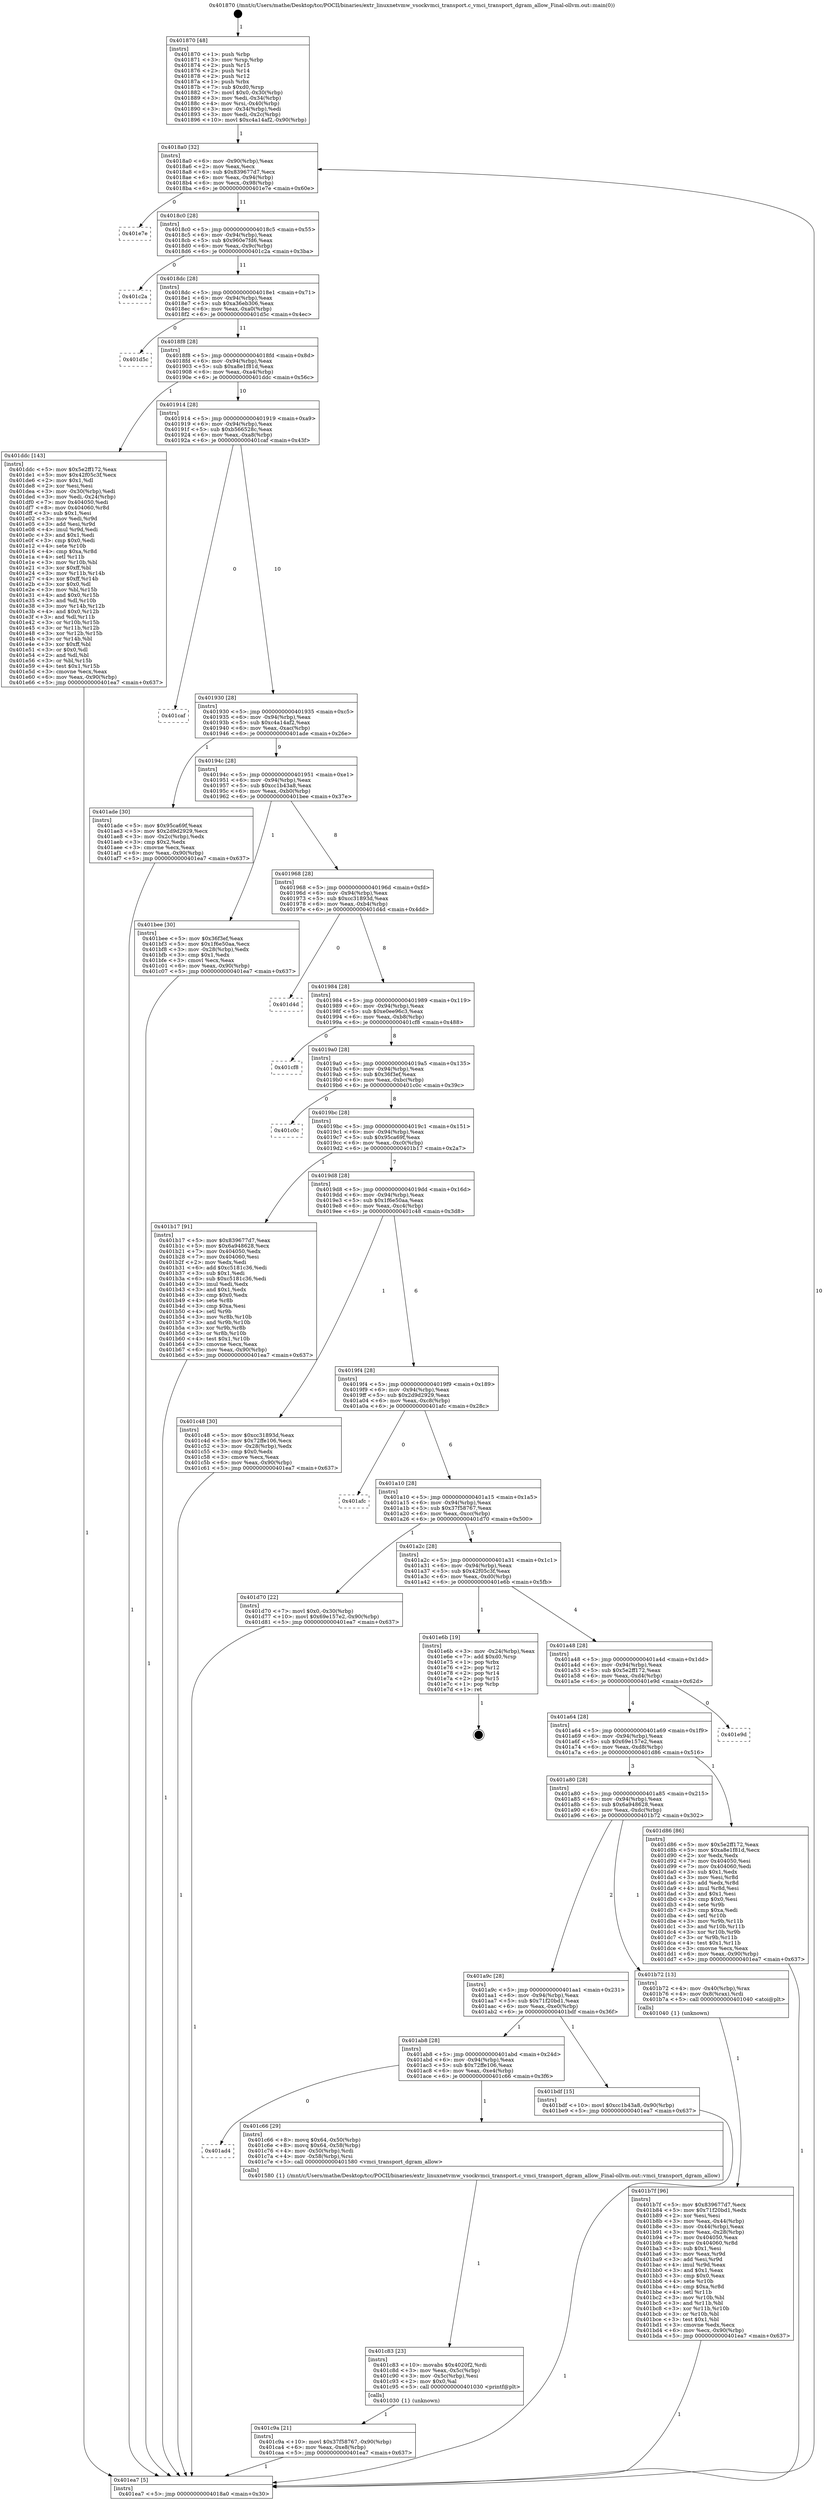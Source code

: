 digraph "0x401870" {
  label = "0x401870 (/mnt/c/Users/mathe/Desktop/tcc/POCII/binaries/extr_linuxnetvmw_vsockvmci_transport.c_vmci_transport_dgram_allow_Final-ollvm.out::main(0))"
  labelloc = "t"
  node[shape=record]

  Entry [label="",width=0.3,height=0.3,shape=circle,fillcolor=black,style=filled]
  "0x4018a0" [label="{
     0x4018a0 [32]\l
     | [instrs]\l
     &nbsp;&nbsp;0x4018a0 \<+6\>: mov -0x90(%rbp),%eax\l
     &nbsp;&nbsp;0x4018a6 \<+2\>: mov %eax,%ecx\l
     &nbsp;&nbsp;0x4018a8 \<+6\>: sub $0x839677d7,%ecx\l
     &nbsp;&nbsp;0x4018ae \<+6\>: mov %eax,-0x94(%rbp)\l
     &nbsp;&nbsp;0x4018b4 \<+6\>: mov %ecx,-0x98(%rbp)\l
     &nbsp;&nbsp;0x4018ba \<+6\>: je 0000000000401e7e \<main+0x60e\>\l
  }"]
  "0x401e7e" [label="{
     0x401e7e\l
  }", style=dashed]
  "0x4018c0" [label="{
     0x4018c0 [28]\l
     | [instrs]\l
     &nbsp;&nbsp;0x4018c0 \<+5\>: jmp 00000000004018c5 \<main+0x55\>\l
     &nbsp;&nbsp;0x4018c5 \<+6\>: mov -0x94(%rbp),%eax\l
     &nbsp;&nbsp;0x4018cb \<+5\>: sub $0x960e7fd6,%eax\l
     &nbsp;&nbsp;0x4018d0 \<+6\>: mov %eax,-0x9c(%rbp)\l
     &nbsp;&nbsp;0x4018d6 \<+6\>: je 0000000000401c2a \<main+0x3ba\>\l
  }"]
  Exit [label="",width=0.3,height=0.3,shape=circle,fillcolor=black,style=filled,peripheries=2]
  "0x401c2a" [label="{
     0x401c2a\l
  }", style=dashed]
  "0x4018dc" [label="{
     0x4018dc [28]\l
     | [instrs]\l
     &nbsp;&nbsp;0x4018dc \<+5\>: jmp 00000000004018e1 \<main+0x71\>\l
     &nbsp;&nbsp;0x4018e1 \<+6\>: mov -0x94(%rbp),%eax\l
     &nbsp;&nbsp;0x4018e7 \<+5\>: sub $0xa36eb306,%eax\l
     &nbsp;&nbsp;0x4018ec \<+6\>: mov %eax,-0xa0(%rbp)\l
     &nbsp;&nbsp;0x4018f2 \<+6\>: je 0000000000401d5c \<main+0x4ec\>\l
  }"]
  "0x401c9a" [label="{
     0x401c9a [21]\l
     | [instrs]\l
     &nbsp;&nbsp;0x401c9a \<+10\>: movl $0x37f58767,-0x90(%rbp)\l
     &nbsp;&nbsp;0x401ca4 \<+6\>: mov %eax,-0xe8(%rbp)\l
     &nbsp;&nbsp;0x401caa \<+5\>: jmp 0000000000401ea7 \<main+0x637\>\l
  }"]
  "0x401d5c" [label="{
     0x401d5c\l
  }", style=dashed]
  "0x4018f8" [label="{
     0x4018f8 [28]\l
     | [instrs]\l
     &nbsp;&nbsp;0x4018f8 \<+5\>: jmp 00000000004018fd \<main+0x8d\>\l
     &nbsp;&nbsp;0x4018fd \<+6\>: mov -0x94(%rbp),%eax\l
     &nbsp;&nbsp;0x401903 \<+5\>: sub $0xa8e1f81d,%eax\l
     &nbsp;&nbsp;0x401908 \<+6\>: mov %eax,-0xa4(%rbp)\l
     &nbsp;&nbsp;0x40190e \<+6\>: je 0000000000401ddc \<main+0x56c\>\l
  }"]
  "0x401c83" [label="{
     0x401c83 [23]\l
     | [instrs]\l
     &nbsp;&nbsp;0x401c83 \<+10\>: movabs $0x4020f2,%rdi\l
     &nbsp;&nbsp;0x401c8d \<+3\>: mov %eax,-0x5c(%rbp)\l
     &nbsp;&nbsp;0x401c90 \<+3\>: mov -0x5c(%rbp),%esi\l
     &nbsp;&nbsp;0x401c93 \<+2\>: mov $0x0,%al\l
     &nbsp;&nbsp;0x401c95 \<+5\>: call 0000000000401030 \<printf@plt\>\l
     | [calls]\l
     &nbsp;&nbsp;0x401030 \{1\} (unknown)\l
  }"]
  "0x401ddc" [label="{
     0x401ddc [143]\l
     | [instrs]\l
     &nbsp;&nbsp;0x401ddc \<+5\>: mov $0x5e2ff172,%eax\l
     &nbsp;&nbsp;0x401de1 \<+5\>: mov $0x42f05c3f,%ecx\l
     &nbsp;&nbsp;0x401de6 \<+2\>: mov $0x1,%dl\l
     &nbsp;&nbsp;0x401de8 \<+2\>: xor %esi,%esi\l
     &nbsp;&nbsp;0x401dea \<+3\>: mov -0x30(%rbp),%edi\l
     &nbsp;&nbsp;0x401ded \<+3\>: mov %edi,-0x24(%rbp)\l
     &nbsp;&nbsp;0x401df0 \<+7\>: mov 0x404050,%edi\l
     &nbsp;&nbsp;0x401df7 \<+8\>: mov 0x404060,%r8d\l
     &nbsp;&nbsp;0x401dff \<+3\>: sub $0x1,%esi\l
     &nbsp;&nbsp;0x401e02 \<+3\>: mov %edi,%r9d\l
     &nbsp;&nbsp;0x401e05 \<+3\>: add %esi,%r9d\l
     &nbsp;&nbsp;0x401e08 \<+4\>: imul %r9d,%edi\l
     &nbsp;&nbsp;0x401e0c \<+3\>: and $0x1,%edi\l
     &nbsp;&nbsp;0x401e0f \<+3\>: cmp $0x0,%edi\l
     &nbsp;&nbsp;0x401e12 \<+4\>: sete %r10b\l
     &nbsp;&nbsp;0x401e16 \<+4\>: cmp $0xa,%r8d\l
     &nbsp;&nbsp;0x401e1a \<+4\>: setl %r11b\l
     &nbsp;&nbsp;0x401e1e \<+3\>: mov %r10b,%bl\l
     &nbsp;&nbsp;0x401e21 \<+3\>: xor $0xff,%bl\l
     &nbsp;&nbsp;0x401e24 \<+3\>: mov %r11b,%r14b\l
     &nbsp;&nbsp;0x401e27 \<+4\>: xor $0xff,%r14b\l
     &nbsp;&nbsp;0x401e2b \<+3\>: xor $0x0,%dl\l
     &nbsp;&nbsp;0x401e2e \<+3\>: mov %bl,%r15b\l
     &nbsp;&nbsp;0x401e31 \<+4\>: and $0x0,%r15b\l
     &nbsp;&nbsp;0x401e35 \<+3\>: and %dl,%r10b\l
     &nbsp;&nbsp;0x401e38 \<+3\>: mov %r14b,%r12b\l
     &nbsp;&nbsp;0x401e3b \<+4\>: and $0x0,%r12b\l
     &nbsp;&nbsp;0x401e3f \<+3\>: and %dl,%r11b\l
     &nbsp;&nbsp;0x401e42 \<+3\>: or %r10b,%r15b\l
     &nbsp;&nbsp;0x401e45 \<+3\>: or %r11b,%r12b\l
     &nbsp;&nbsp;0x401e48 \<+3\>: xor %r12b,%r15b\l
     &nbsp;&nbsp;0x401e4b \<+3\>: or %r14b,%bl\l
     &nbsp;&nbsp;0x401e4e \<+3\>: xor $0xff,%bl\l
     &nbsp;&nbsp;0x401e51 \<+3\>: or $0x0,%dl\l
     &nbsp;&nbsp;0x401e54 \<+2\>: and %dl,%bl\l
     &nbsp;&nbsp;0x401e56 \<+3\>: or %bl,%r15b\l
     &nbsp;&nbsp;0x401e59 \<+4\>: test $0x1,%r15b\l
     &nbsp;&nbsp;0x401e5d \<+3\>: cmovne %ecx,%eax\l
     &nbsp;&nbsp;0x401e60 \<+6\>: mov %eax,-0x90(%rbp)\l
     &nbsp;&nbsp;0x401e66 \<+5\>: jmp 0000000000401ea7 \<main+0x637\>\l
  }"]
  "0x401914" [label="{
     0x401914 [28]\l
     | [instrs]\l
     &nbsp;&nbsp;0x401914 \<+5\>: jmp 0000000000401919 \<main+0xa9\>\l
     &nbsp;&nbsp;0x401919 \<+6\>: mov -0x94(%rbp),%eax\l
     &nbsp;&nbsp;0x40191f \<+5\>: sub $0xb566528c,%eax\l
     &nbsp;&nbsp;0x401924 \<+6\>: mov %eax,-0xa8(%rbp)\l
     &nbsp;&nbsp;0x40192a \<+6\>: je 0000000000401caf \<main+0x43f\>\l
  }"]
  "0x401ad4" [label="{
     0x401ad4\l
  }", style=dashed]
  "0x401caf" [label="{
     0x401caf\l
  }", style=dashed]
  "0x401930" [label="{
     0x401930 [28]\l
     | [instrs]\l
     &nbsp;&nbsp;0x401930 \<+5\>: jmp 0000000000401935 \<main+0xc5\>\l
     &nbsp;&nbsp;0x401935 \<+6\>: mov -0x94(%rbp),%eax\l
     &nbsp;&nbsp;0x40193b \<+5\>: sub $0xc4a14af2,%eax\l
     &nbsp;&nbsp;0x401940 \<+6\>: mov %eax,-0xac(%rbp)\l
     &nbsp;&nbsp;0x401946 \<+6\>: je 0000000000401ade \<main+0x26e\>\l
  }"]
  "0x401c66" [label="{
     0x401c66 [29]\l
     | [instrs]\l
     &nbsp;&nbsp;0x401c66 \<+8\>: movq $0x64,-0x50(%rbp)\l
     &nbsp;&nbsp;0x401c6e \<+8\>: movq $0x64,-0x58(%rbp)\l
     &nbsp;&nbsp;0x401c76 \<+4\>: mov -0x50(%rbp),%rdi\l
     &nbsp;&nbsp;0x401c7a \<+4\>: mov -0x58(%rbp),%rsi\l
     &nbsp;&nbsp;0x401c7e \<+5\>: call 0000000000401580 \<vmci_transport_dgram_allow\>\l
     | [calls]\l
     &nbsp;&nbsp;0x401580 \{1\} (/mnt/c/Users/mathe/Desktop/tcc/POCII/binaries/extr_linuxnetvmw_vsockvmci_transport.c_vmci_transport_dgram_allow_Final-ollvm.out::vmci_transport_dgram_allow)\l
  }"]
  "0x401ade" [label="{
     0x401ade [30]\l
     | [instrs]\l
     &nbsp;&nbsp;0x401ade \<+5\>: mov $0x95ca69f,%eax\l
     &nbsp;&nbsp;0x401ae3 \<+5\>: mov $0x2d9d2929,%ecx\l
     &nbsp;&nbsp;0x401ae8 \<+3\>: mov -0x2c(%rbp),%edx\l
     &nbsp;&nbsp;0x401aeb \<+3\>: cmp $0x2,%edx\l
     &nbsp;&nbsp;0x401aee \<+3\>: cmovne %ecx,%eax\l
     &nbsp;&nbsp;0x401af1 \<+6\>: mov %eax,-0x90(%rbp)\l
     &nbsp;&nbsp;0x401af7 \<+5\>: jmp 0000000000401ea7 \<main+0x637\>\l
  }"]
  "0x40194c" [label="{
     0x40194c [28]\l
     | [instrs]\l
     &nbsp;&nbsp;0x40194c \<+5\>: jmp 0000000000401951 \<main+0xe1\>\l
     &nbsp;&nbsp;0x401951 \<+6\>: mov -0x94(%rbp),%eax\l
     &nbsp;&nbsp;0x401957 \<+5\>: sub $0xcc1b43a8,%eax\l
     &nbsp;&nbsp;0x40195c \<+6\>: mov %eax,-0xb0(%rbp)\l
     &nbsp;&nbsp;0x401962 \<+6\>: je 0000000000401bee \<main+0x37e\>\l
  }"]
  "0x401ea7" [label="{
     0x401ea7 [5]\l
     | [instrs]\l
     &nbsp;&nbsp;0x401ea7 \<+5\>: jmp 00000000004018a0 \<main+0x30\>\l
  }"]
  "0x401870" [label="{
     0x401870 [48]\l
     | [instrs]\l
     &nbsp;&nbsp;0x401870 \<+1\>: push %rbp\l
     &nbsp;&nbsp;0x401871 \<+3\>: mov %rsp,%rbp\l
     &nbsp;&nbsp;0x401874 \<+2\>: push %r15\l
     &nbsp;&nbsp;0x401876 \<+2\>: push %r14\l
     &nbsp;&nbsp;0x401878 \<+2\>: push %r12\l
     &nbsp;&nbsp;0x40187a \<+1\>: push %rbx\l
     &nbsp;&nbsp;0x40187b \<+7\>: sub $0xd0,%rsp\l
     &nbsp;&nbsp;0x401882 \<+7\>: movl $0x0,-0x30(%rbp)\l
     &nbsp;&nbsp;0x401889 \<+3\>: mov %edi,-0x34(%rbp)\l
     &nbsp;&nbsp;0x40188c \<+4\>: mov %rsi,-0x40(%rbp)\l
     &nbsp;&nbsp;0x401890 \<+3\>: mov -0x34(%rbp),%edi\l
     &nbsp;&nbsp;0x401893 \<+3\>: mov %edi,-0x2c(%rbp)\l
     &nbsp;&nbsp;0x401896 \<+10\>: movl $0xc4a14af2,-0x90(%rbp)\l
  }"]
  "0x401ab8" [label="{
     0x401ab8 [28]\l
     | [instrs]\l
     &nbsp;&nbsp;0x401ab8 \<+5\>: jmp 0000000000401abd \<main+0x24d\>\l
     &nbsp;&nbsp;0x401abd \<+6\>: mov -0x94(%rbp),%eax\l
     &nbsp;&nbsp;0x401ac3 \<+5\>: sub $0x72ffe106,%eax\l
     &nbsp;&nbsp;0x401ac8 \<+6\>: mov %eax,-0xe4(%rbp)\l
     &nbsp;&nbsp;0x401ace \<+6\>: je 0000000000401c66 \<main+0x3f6\>\l
  }"]
  "0x401bee" [label="{
     0x401bee [30]\l
     | [instrs]\l
     &nbsp;&nbsp;0x401bee \<+5\>: mov $0x36f3ef,%eax\l
     &nbsp;&nbsp;0x401bf3 \<+5\>: mov $0x1f6e50aa,%ecx\l
     &nbsp;&nbsp;0x401bf8 \<+3\>: mov -0x28(%rbp),%edx\l
     &nbsp;&nbsp;0x401bfb \<+3\>: cmp $0x1,%edx\l
     &nbsp;&nbsp;0x401bfe \<+3\>: cmovl %ecx,%eax\l
     &nbsp;&nbsp;0x401c01 \<+6\>: mov %eax,-0x90(%rbp)\l
     &nbsp;&nbsp;0x401c07 \<+5\>: jmp 0000000000401ea7 \<main+0x637\>\l
  }"]
  "0x401968" [label="{
     0x401968 [28]\l
     | [instrs]\l
     &nbsp;&nbsp;0x401968 \<+5\>: jmp 000000000040196d \<main+0xfd\>\l
     &nbsp;&nbsp;0x40196d \<+6\>: mov -0x94(%rbp),%eax\l
     &nbsp;&nbsp;0x401973 \<+5\>: sub $0xcc31893d,%eax\l
     &nbsp;&nbsp;0x401978 \<+6\>: mov %eax,-0xb4(%rbp)\l
     &nbsp;&nbsp;0x40197e \<+6\>: je 0000000000401d4d \<main+0x4dd\>\l
  }"]
  "0x401bdf" [label="{
     0x401bdf [15]\l
     | [instrs]\l
     &nbsp;&nbsp;0x401bdf \<+10\>: movl $0xcc1b43a8,-0x90(%rbp)\l
     &nbsp;&nbsp;0x401be9 \<+5\>: jmp 0000000000401ea7 \<main+0x637\>\l
  }"]
  "0x401d4d" [label="{
     0x401d4d\l
  }", style=dashed]
  "0x401984" [label="{
     0x401984 [28]\l
     | [instrs]\l
     &nbsp;&nbsp;0x401984 \<+5\>: jmp 0000000000401989 \<main+0x119\>\l
     &nbsp;&nbsp;0x401989 \<+6\>: mov -0x94(%rbp),%eax\l
     &nbsp;&nbsp;0x40198f \<+5\>: sub $0xe0ee96c3,%eax\l
     &nbsp;&nbsp;0x401994 \<+6\>: mov %eax,-0xb8(%rbp)\l
     &nbsp;&nbsp;0x40199a \<+6\>: je 0000000000401cf8 \<main+0x488\>\l
  }"]
  "0x401b7f" [label="{
     0x401b7f [96]\l
     | [instrs]\l
     &nbsp;&nbsp;0x401b7f \<+5\>: mov $0x839677d7,%ecx\l
     &nbsp;&nbsp;0x401b84 \<+5\>: mov $0x71f20bd1,%edx\l
     &nbsp;&nbsp;0x401b89 \<+2\>: xor %esi,%esi\l
     &nbsp;&nbsp;0x401b8b \<+3\>: mov %eax,-0x44(%rbp)\l
     &nbsp;&nbsp;0x401b8e \<+3\>: mov -0x44(%rbp),%eax\l
     &nbsp;&nbsp;0x401b91 \<+3\>: mov %eax,-0x28(%rbp)\l
     &nbsp;&nbsp;0x401b94 \<+7\>: mov 0x404050,%eax\l
     &nbsp;&nbsp;0x401b9b \<+8\>: mov 0x404060,%r8d\l
     &nbsp;&nbsp;0x401ba3 \<+3\>: sub $0x1,%esi\l
     &nbsp;&nbsp;0x401ba6 \<+3\>: mov %eax,%r9d\l
     &nbsp;&nbsp;0x401ba9 \<+3\>: add %esi,%r9d\l
     &nbsp;&nbsp;0x401bac \<+4\>: imul %r9d,%eax\l
     &nbsp;&nbsp;0x401bb0 \<+3\>: and $0x1,%eax\l
     &nbsp;&nbsp;0x401bb3 \<+3\>: cmp $0x0,%eax\l
     &nbsp;&nbsp;0x401bb6 \<+4\>: sete %r10b\l
     &nbsp;&nbsp;0x401bba \<+4\>: cmp $0xa,%r8d\l
     &nbsp;&nbsp;0x401bbe \<+4\>: setl %r11b\l
     &nbsp;&nbsp;0x401bc2 \<+3\>: mov %r10b,%bl\l
     &nbsp;&nbsp;0x401bc5 \<+3\>: and %r11b,%bl\l
     &nbsp;&nbsp;0x401bc8 \<+3\>: xor %r11b,%r10b\l
     &nbsp;&nbsp;0x401bcb \<+3\>: or %r10b,%bl\l
     &nbsp;&nbsp;0x401bce \<+3\>: test $0x1,%bl\l
     &nbsp;&nbsp;0x401bd1 \<+3\>: cmovne %edx,%ecx\l
     &nbsp;&nbsp;0x401bd4 \<+6\>: mov %ecx,-0x90(%rbp)\l
     &nbsp;&nbsp;0x401bda \<+5\>: jmp 0000000000401ea7 \<main+0x637\>\l
  }"]
  "0x401cf8" [label="{
     0x401cf8\l
  }", style=dashed]
  "0x4019a0" [label="{
     0x4019a0 [28]\l
     | [instrs]\l
     &nbsp;&nbsp;0x4019a0 \<+5\>: jmp 00000000004019a5 \<main+0x135\>\l
     &nbsp;&nbsp;0x4019a5 \<+6\>: mov -0x94(%rbp),%eax\l
     &nbsp;&nbsp;0x4019ab \<+5\>: sub $0x36f3ef,%eax\l
     &nbsp;&nbsp;0x4019b0 \<+6\>: mov %eax,-0xbc(%rbp)\l
     &nbsp;&nbsp;0x4019b6 \<+6\>: je 0000000000401c0c \<main+0x39c\>\l
  }"]
  "0x401a9c" [label="{
     0x401a9c [28]\l
     | [instrs]\l
     &nbsp;&nbsp;0x401a9c \<+5\>: jmp 0000000000401aa1 \<main+0x231\>\l
     &nbsp;&nbsp;0x401aa1 \<+6\>: mov -0x94(%rbp),%eax\l
     &nbsp;&nbsp;0x401aa7 \<+5\>: sub $0x71f20bd1,%eax\l
     &nbsp;&nbsp;0x401aac \<+6\>: mov %eax,-0xe0(%rbp)\l
     &nbsp;&nbsp;0x401ab2 \<+6\>: je 0000000000401bdf \<main+0x36f\>\l
  }"]
  "0x401c0c" [label="{
     0x401c0c\l
  }", style=dashed]
  "0x4019bc" [label="{
     0x4019bc [28]\l
     | [instrs]\l
     &nbsp;&nbsp;0x4019bc \<+5\>: jmp 00000000004019c1 \<main+0x151\>\l
     &nbsp;&nbsp;0x4019c1 \<+6\>: mov -0x94(%rbp),%eax\l
     &nbsp;&nbsp;0x4019c7 \<+5\>: sub $0x95ca69f,%eax\l
     &nbsp;&nbsp;0x4019cc \<+6\>: mov %eax,-0xc0(%rbp)\l
     &nbsp;&nbsp;0x4019d2 \<+6\>: je 0000000000401b17 \<main+0x2a7\>\l
  }"]
  "0x401b72" [label="{
     0x401b72 [13]\l
     | [instrs]\l
     &nbsp;&nbsp;0x401b72 \<+4\>: mov -0x40(%rbp),%rax\l
     &nbsp;&nbsp;0x401b76 \<+4\>: mov 0x8(%rax),%rdi\l
     &nbsp;&nbsp;0x401b7a \<+5\>: call 0000000000401040 \<atoi@plt\>\l
     | [calls]\l
     &nbsp;&nbsp;0x401040 \{1\} (unknown)\l
  }"]
  "0x401b17" [label="{
     0x401b17 [91]\l
     | [instrs]\l
     &nbsp;&nbsp;0x401b17 \<+5\>: mov $0x839677d7,%eax\l
     &nbsp;&nbsp;0x401b1c \<+5\>: mov $0x6a948628,%ecx\l
     &nbsp;&nbsp;0x401b21 \<+7\>: mov 0x404050,%edx\l
     &nbsp;&nbsp;0x401b28 \<+7\>: mov 0x404060,%esi\l
     &nbsp;&nbsp;0x401b2f \<+2\>: mov %edx,%edi\l
     &nbsp;&nbsp;0x401b31 \<+6\>: add $0xc5181c36,%edi\l
     &nbsp;&nbsp;0x401b37 \<+3\>: sub $0x1,%edi\l
     &nbsp;&nbsp;0x401b3a \<+6\>: sub $0xc5181c36,%edi\l
     &nbsp;&nbsp;0x401b40 \<+3\>: imul %edi,%edx\l
     &nbsp;&nbsp;0x401b43 \<+3\>: and $0x1,%edx\l
     &nbsp;&nbsp;0x401b46 \<+3\>: cmp $0x0,%edx\l
     &nbsp;&nbsp;0x401b49 \<+4\>: sete %r8b\l
     &nbsp;&nbsp;0x401b4d \<+3\>: cmp $0xa,%esi\l
     &nbsp;&nbsp;0x401b50 \<+4\>: setl %r9b\l
     &nbsp;&nbsp;0x401b54 \<+3\>: mov %r8b,%r10b\l
     &nbsp;&nbsp;0x401b57 \<+3\>: and %r9b,%r10b\l
     &nbsp;&nbsp;0x401b5a \<+3\>: xor %r9b,%r8b\l
     &nbsp;&nbsp;0x401b5d \<+3\>: or %r8b,%r10b\l
     &nbsp;&nbsp;0x401b60 \<+4\>: test $0x1,%r10b\l
     &nbsp;&nbsp;0x401b64 \<+3\>: cmovne %ecx,%eax\l
     &nbsp;&nbsp;0x401b67 \<+6\>: mov %eax,-0x90(%rbp)\l
     &nbsp;&nbsp;0x401b6d \<+5\>: jmp 0000000000401ea7 \<main+0x637\>\l
  }"]
  "0x4019d8" [label="{
     0x4019d8 [28]\l
     | [instrs]\l
     &nbsp;&nbsp;0x4019d8 \<+5\>: jmp 00000000004019dd \<main+0x16d\>\l
     &nbsp;&nbsp;0x4019dd \<+6\>: mov -0x94(%rbp),%eax\l
     &nbsp;&nbsp;0x4019e3 \<+5\>: sub $0x1f6e50aa,%eax\l
     &nbsp;&nbsp;0x4019e8 \<+6\>: mov %eax,-0xc4(%rbp)\l
     &nbsp;&nbsp;0x4019ee \<+6\>: je 0000000000401c48 \<main+0x3d8\>\l
  }"]
  "0x401a80" [label="{
     0x401a80 [28]\l
     | [instrs]\l
     &nbsp;&nbsp;0x401a80 \<+5\>: jmp 0000000000401a85 \<main+0x215\>\l
     &nbsp;&nbsp;0x401a85 \<+6\>: mov -0x94(%rbp),%eax\l
     &nbsp;&nbsp;0x401a8b \<+5\>: sub $0x6a948628,%eax\l
     &nbsp;&nbsp;0x401a90 \<+6\>: mov %eax,-0xdc(%rbp)\l
     &nbsp;&nbsp;0x401a96 \<+6\>: je 0000000000401b72 \<main+0x302\>\l
  }"]
  "0x401c48" [label="{
     0x401c48 [30]\l
     | [instrs]\l
     &nbsp;&nbsp;0x401c48 \<+5\>: mov $0xcc31893d,%eax\l
     &nbsp;&nbsp;0x401c4d \<+5\>: mov $0x72ffe106,%ecx\l
     &nbsp;&nbsp;0x401c52 \<+3\>: mov -0x28(%rbp),%edx\l
     &nbsp;&nbsp;0x401c55 \<+3\>: cmp $0x0,%edx\l
     &nbsp;&nbsp;0x401c58 \<+3\>: cmove %ecx,%eax\l
     &nbsp;&nbsp;0x401c5b \<+6\>: mov %eax,-0x90(%rbp)\l
     &nbsp;&nbsp;0x401c61 \<+5\>: jmp 0000000000401ea7 \<main+0x637\>\l
  }"]
  "0x4019f4" [label="{
     0x4019f4 [28]\l
     | [instrs]\l
     &nbsp;&nbsp;0x4019f4 \<+5\>: jmp 00000000004019f9 \<main+0x189\>\l
     &nbsp;&nbsp;0x4019f9 \<+6\>: mov -0x94(%rbp),%eax\l
     &nbsp;&nbsp;0x4019ff \<+5\>: sub $0x2d9d2929,%eax\l
     &nbsp;&nbsp;0x401a04 \<+6\>: mov %eax,-0xc8(%rbp)\l
     &nbsp;&nbsp;0x401a0a \<+6\>: je 0000000000401afc \<main+0x28c\>\l
  }"]
  "0x401d86" [label="{
     0x401d86 [86]\l
     | [instrs]\l
     &nbsp;&nbsp;0x401d86 \<+5\>: mov $0x5e2ff172,%eax\l
     &nbsp;&nbsp;0x401d8b \<+5\>: mov $0xa8e1f81d,%ecx\l
     &nbsp;&nbsp;0x401d90 \<+2\>: xor %edx,%edx\l
     &nbsp;&nbsp;0x401d92 \<+7\>: mov 0x404050,%esi\l
     &nbsp;&nbsp;0x401d99 \<+7\>: mov 0x404060,%edi\l
     &nbsp;&nbsp;0x401da0 \<+3\>: sub $0x1,%edx\l
     &nbsp;&nbsp;0x401da3 \<+3\>: mov %esi,%r8d\l
     &nbsp;&nbsp;0x401da6 \<+3\>: add %edx,%r8d\l
     &nbsp;&nbsp;0x401da9 \<+4\>: imul %r8d,%esi\l
     &nbsp;&nbsp;0x401dad \<+3\>: and $0x1,%esi\l
     &nbsp;&nbsp;0x401db0 \<+3\>: cmp $0x0,%esi\l
     &nbsp;&nbsp;0x401db3 \<+4\>: sete %r9b\l
     &nbsp;&nbsp;0x401db7 \<+3\>: cmp $0xa,%edi\l
     &nbsp;&nbsp;0x401dba \<+4\>: setl %r10b\l
     &nbsp;&nbsp;0x401dbe \<+3\>: mov %r9b,%r11b\l
     &nbsp;&nbsp;0x401dc1 \<+3\>: and %r10b,%r11b\l
     &nbsp;&nbsp;0x401dc4 \<+3\>: xor %r10b,%r9b\l
     &nbsp;&nbsp;0x401dc7 \<+3\>: or %r9b,%r11b\l
     &nbsp;&nbsp;0x401dca \<+4\>: test $0x1,%r11b\l
     &nbsp;&nbsp;0x401dce \<+3\>: cmovne %ecx,%eax\l
     &nbsp;&nbsp;0x401dd1 \<+6\>: mov %eax,-0x90(%rbp)\l
     &nbsp;&nbsp;0x401dd7 \<+5\>: jmp 0000000000401ea7 \<main+0x637\>\l
  }"]
  "0x401afc" [label="{
     0x401afc\l
  }", style=dashed]
  "0x401a10" [label="{
     0x401a10 [28]\l
     | [instrs]\l
     &nbsp;&nbsp;0x401a10 \<+5\>: jmp 0000000000401a15 \<main+0x1a5\>\l
     &nbsp;&nbsp;0x401a15 \<+6\>: mov -0x94(%rbp),%eax\l
     &nbsp;&nbsp;0x401a1b \<+5\>: sub $0x37f58767,%eax\l
     &nbsp;&nbsp;0x401a20 \<+6\>: mov %eax,-0xcc(%rbp)\l
     &nbsp;&nbsp;0x401a26 \<+6\>: je 0000000000401d70 \<main+0x500\>\l
  }"]
  "0x401a64" [label="{
     0x401a64 [28]\l
     | [instrs]\l
     &nbsp;&nbsp;0x401a64 \<+5\>: jmp 0000000000401a69 \<main+0x1f9\>\l
     &nbsp;&nbsp;0x401a69 \<+6\>: mov -0x94(%rbp),%eax\l
     &nbsp;&nbsp;0x401a6f \<+5\>: sub $0x69e157e2,%eax\l
     &nbsp;&nbsp;0x401a74 \<+6\>: mov %eax,-0xd8(%rbp)\l
     &nbsp;&nbsp;0x401a7a \<+6\>: je 0000000000401d86 \<main+0x516\>\l
  }"]
  "0x401d70" [label="{
     0x401d70 [22]\l
     | [instrs]\l
     &nbsp;&nbsp;0x401d70 \<+7\>: movl $0x0,-0x30(%rbp)\l
     &nbsp;&nbsp;0x401d77 \<+10\>: movl $0x69e157e2,-0x90(%rbp)\l
     &nbsp;&nbsp;0x401d81 \<+5\>: jmp 0000000000401ea7 \<main+0x637\>\l
  }"]
  "0x401a2c" [label="{
     0x401a2c [28]\l
     | [instrs]\l
     &nbsp;&nbsp;0x401a2c \<+5\>: jmp 0000000000401a31 \<main+0x1c1\>\l
     &nbsp;&nbsp;0x401a31 \<+6\>: mov -0x94(%rbp),%eax\l
     &nbsp;&nbsp;0x401a37 \<+5\>: sub $0x42f05c3f,%eax\l
     &nbsp;&nbsp;0x401a3c \<+6\>: mov %eax,-0xd0(%rbp)\l
     &nbsp;&nbsp;0x401a42 \<+6\>: je 0000000000401e6b \<main+0x5fb\>\l
  }"]
  "0x401e9d" [label="{
     0x401e9d\l
  }", style=dashed]
  "0x401e6b" [label="{
     0x401e6b [19]\l
     | [instrs]\l
     &nbsp;&nbsp;0x401e6b \<+3\>: mov -0x24(%rbp),%eax\l
     &nbsp;&nbsp;0x401e6e \<+7\>: add $0xd0,%rsp\l
     &nbsp;&nbsp;0x401e75 \<+1\>: pop %rbx\l
     &nbsp;&nbsp;0x401e76 \<+2\>: pop %r12\l
     &nbsp;&nbsp;0x401e78 \<+2\>: pop %r14\l
     &nbsp;&nbsp;0x401e7a \<+2\>: pop %r15\l
     &nbsp;&nbsp;0x401e7c \<+1\>: pop %rbp\l
     &nbsp;&nbsp;0x401e7d \<+1\>: ret\l
  }"]
  "0x401a48" [label="{
     0x401a48 [28]\l
     | [instrs]\l
     &nbsp;&nbsp;0x401a48 \<+5\>: jmp 0000000000401a4d \<main+0x1dd\>\l
     &nbsp;&nbsp;0x401a4d \<+6\>: mov -0x94(%rbp),%eax\l
     &nbsp;&nbsp;0x401a53 \<+5\>: sub $0x5e2ff172,%eax\l
     &nbsp;&nbsp;0x401a58 \<+6\>: mov %eax,-0xd4(%rbp)\l
     &nbsp;&nbsp;0x401a5e \<+6\>: je 0000000000401e9d \<main+0x62d\>\l
  }"]
  Entry -> "0x401870" [label=" 1"]
  "0x4018a0" -> "0x401e7e" [label=" 0"]
  "0x4018a0" -> "0x4018c0" [label=" 11"]
  "0x401e6b" -> Exit [label=" 1"]
  "0x4018c0" -> "0x401c2a" [label=" 0"]
  "0x4018c0" -> "0x4018dc" [label=" 11"]
  "0x401ddc" -> "0x401ea7" [label=" 1"]
  "0x4018dc" -> "0x401d5c" [label=" 0"]
  "0x4018dc" -> "0x4018f8" [label=" 11"]
  "0x401d86" -> "0x401ea7" [label=" 1"]
  "0x4018f8" -> "0x401ddc" [label=" 1"]
  "0x4018f8" -> "0x401914" [label=" 10"]
  "0x401d70" -> "0x401ea7" [label=" 1"]
  "0x401914" -> "0x401caf" [label=" 0"]
  "0x401914" -> "0x401930" [label=" 10"]
  "0x401c9a" -> "0x401ea7" [label=" 1"]
  "0x401930" -> "0x401ade" [label=" 1"]
  "0x401930" -> "0x40194c" [label=" 9"]
  "0x401ade" -> "0x401ea7" [label=" 1"]
  "0x401870" -> "0x4018a0" [label=" 1"]
  "0x401ea7" -> "0x4018a0" [label=" 10"]
  "0x401c83" -> "0x401c9a" [label=" 1"]
  "0x40194c" -> "0x401bee" [label=" 1"]
  "0x40194c" -> "0x401968" [label=" 8"]
  "0x401ab8" -> "0x401ad4" [label=" 0"]
  "0x401968" -> "0x401d4d" [label=" 0"]
  "0x401968" -> "0x401984" [label=" 8"]
  "0x401ab8" -> "0x401c66" [label=" 1"]
  "0x401984" -> "0x401cf8" [label=" 0"]
  "0x401984" -> "0x4019a0" [label=" 8"]
  "0x401c48" -> "0x401ea7" [label=" 1"]
  "0x4019a0" -> "0x401c0c" [label=" 0"]
  "0x4019a0" -> "0x4019bc" [label=" 8"]
  "0x401bee" -> "0x401ea7" [label=" 1"]
  "0x4019bc" -> "0x401b17" [label=" 1"]
  "0x4019bc" -> "0x4019d8" [label=" 7"]
  "0x401b17" -> "0x401ea7" [label=" 1"]
  "0x401bdf" -> "0x401ea7" [label=" 1"]
  "0x4019d8" -> "0x401c48" [label=" 1"]
  "0x4019d8" -> "0x4019f4" [label=" 6"]
  "0x401a9c" -> "0x401bdf" [label=" 1"]
  "0x4019f4" -> "0x401afc" [label=" 0"]
  "0x4019f4" -> "0x401a10" [label=" 6"]
  "0x401c66" -> "0x401c83" [label=" 1"]
  "0x401a10" -> "0x401d70" [label=" 1"]
  "0x401a10" -> "0x401a2c" [label=" 5"]
  "0x401b72" -> "0x401b7f" [label=" 1"]
  "0x401a2c" -> "0x401e6b" [label=" 1"]
  "0x401a2c" -> "0x401a48" [label=" 4"]
  "0x401a80" -> "0x401a9c" [label=" 2"]
  "0x401a48" -> "0x401e9d" [label=" 0"]
  "0x401a48" -> "0x401a64" [label=" 4"]
  "0x401b7f" -> "0x401ea7" [label=" 1"]
  "0x401a64" -> "0x401d86" [label=" 1"]
  "0x401a64" -> "0x401a80" [label=" 3"]
  "0x401a9c" -> "0x401ab8" [label=" 1"]
  "0x401a80" -> "0x401b72" [label=" 1"]
}
